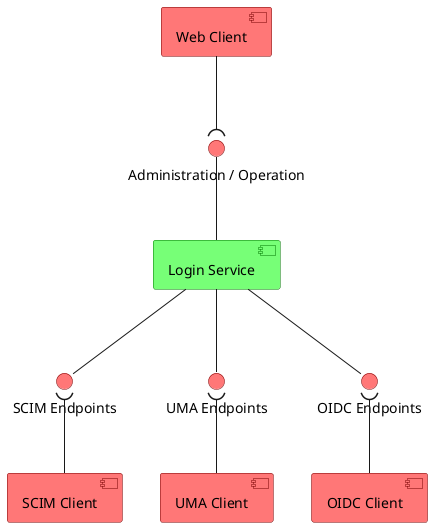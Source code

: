 @startuml component

hide stereotype

component "Login Service" as login_service <<login_service>>
() "OIDC Endpoints" as oidclient <<provided>>
login_service -down- oidclient
() "UMA Endpoints" as umaclient <<provided>>
login_service -down- umaclient
() "SCIM Endpoints" as scimclient <<provided>>
login_service -down- scimclient

() "Administration / Operation" as invoke <<provided>>
login_service -up- invoke

component "Web Client" as webclient <<consumer>>
webclient -down-( invoke

component "OIDC Client" as oidc_client <<consumer>>
  oidc_client -up-( oidclient

component "UMA Client" as uma_client <<consumer>>
  uma_client -up-( umaclient

component "SCIM Client" as scim_client <<consumer>>
  scim_client -up-( scimclient

  
skinparam component<<login_service>> {
    BackgroundColor #77ff77
    BorderColor #007700
}

skinparam interface<<provided>> {
    BackgroundColor #ff7777
    BorderColor #770000
}

skinparam component<<consumer>> {
    BackgroundColor #ff7777
    BorderColor #770000
}

@enduml
